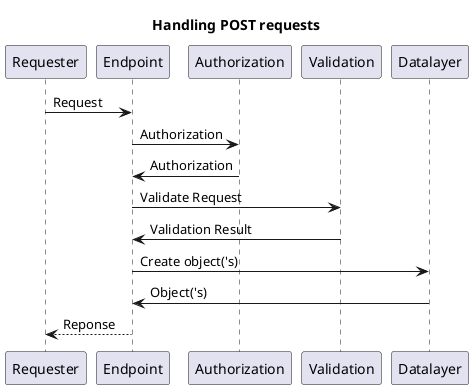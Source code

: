 @startuml
title: Handling POST requests
Requester -> Endpoint: Request
Endpoint -> Authorization  : Authorization
Authorization -> Endpoint  : Authorization
Endpoint -> Validation : Validate Request
Validation -> Endpoint : Validation Result
Endpoint -> Datalayer : Create object('s)
Datalayer -> Endpoint : Object('s)
Endpoint --> Requester: Reponse
@enduml
